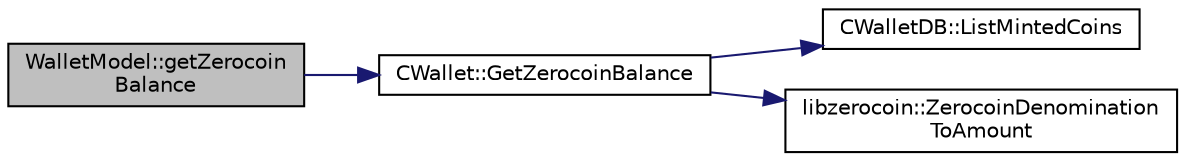 digraph "WalletModel::getZerocoinBalance"
{
  edge [fontname="Helvetica",fontsize="10",labelfontname="Helvetica",labelfontsize="10"];
  node [fontname="Helvetica",fontsize="10",shape=record];
  rankdir="LR";
  Node859 [label="WalletModel::getZerocoin\lBalance",height=0.2,width=0.4,color="black", fillcolor="grey75", style="filled", fontcolor="black"];
  Node859 -> Node860 [color="midnightblue",fontsize="10",style="solid",fontname="Helvetica"];
  Node860 [label="CWallet::GetZerocoinBalance",height=0.2,width=0.4,color="black", fillcolor="white", style="filled",URL="$group___actions.html#gaba22138d6c6eabe35feed7570a78ee7d"];
  Node860 -> Node861 [color="midnightblue",fontsize="10",style="solid",fontname="Helvetica"];
  Node861 [label="CWalletDB::ListMintedCoins",height=0.2,width=0.4,color="black", fillcolor="white", style="filled",URL="$class_c_wallet_d_b.html#a906d7b97c6b94f4225957d576222bbb6"];
  Node860 -> Node862 [color="midnightblue",fontsize="10",style="solid",fontname="Helvetica"];
  Node862 [label="libzerocoin::ZerocoinDenomination\lToAmount",height=0.2,width=0.4,color="black", fillcolor="white", style="filled",URL="$namespacelibzerocoin.html#aa2479161e18a4df0c60a6256e47cac97"];
}
